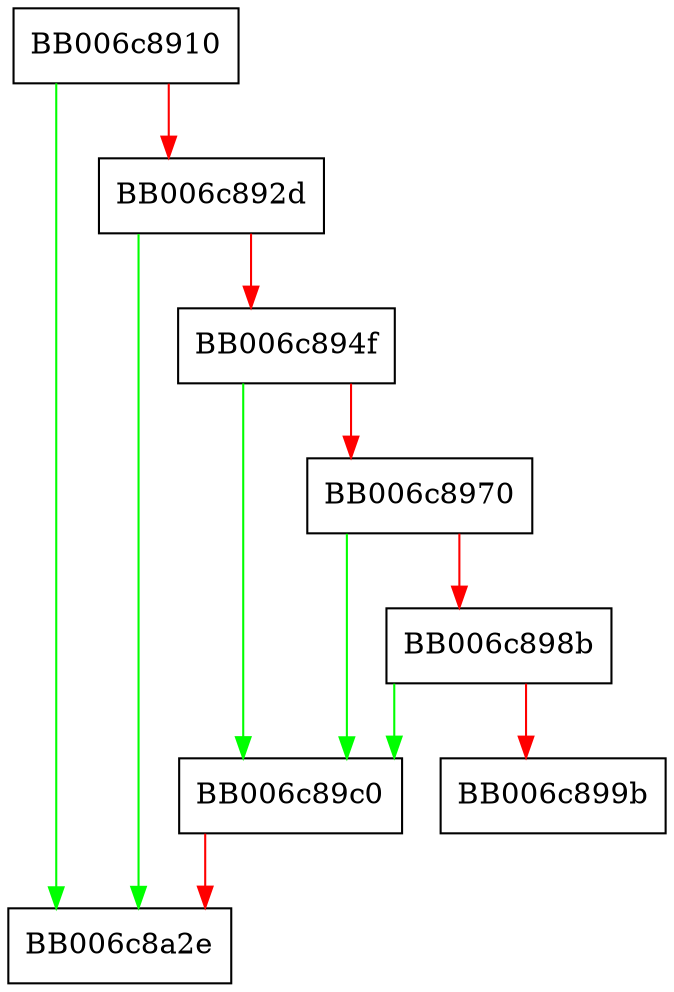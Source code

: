 digraph kdf_pkcs12_dup {
  node [shape="box"];
  graph [splines=ortho];
  BB006c8910 -> BB006c8a2e [color="green"];
  BB006c8910 -> BB006c892d [color="red"];
  BB006c892d -> BB006c8a2e [color="green"];
  BB006c892d -> BB006c894f [color="red"];
  BB006c894f -> BB006c89c0 [color="green"];
  BB006c894f -> BB006c8970 [color="red"];
  BB006c8970 -> BB006c89c0 [color="green"];
  BB006c8970 -> BB006c898b [color="red"];
  BB006c898b -> BB006c89c0 [color="green"];
  BB006c898b -> BB006c899b [color="red"];
  BB006c89c0 -> BB006c8a2e [color="red"];
}
